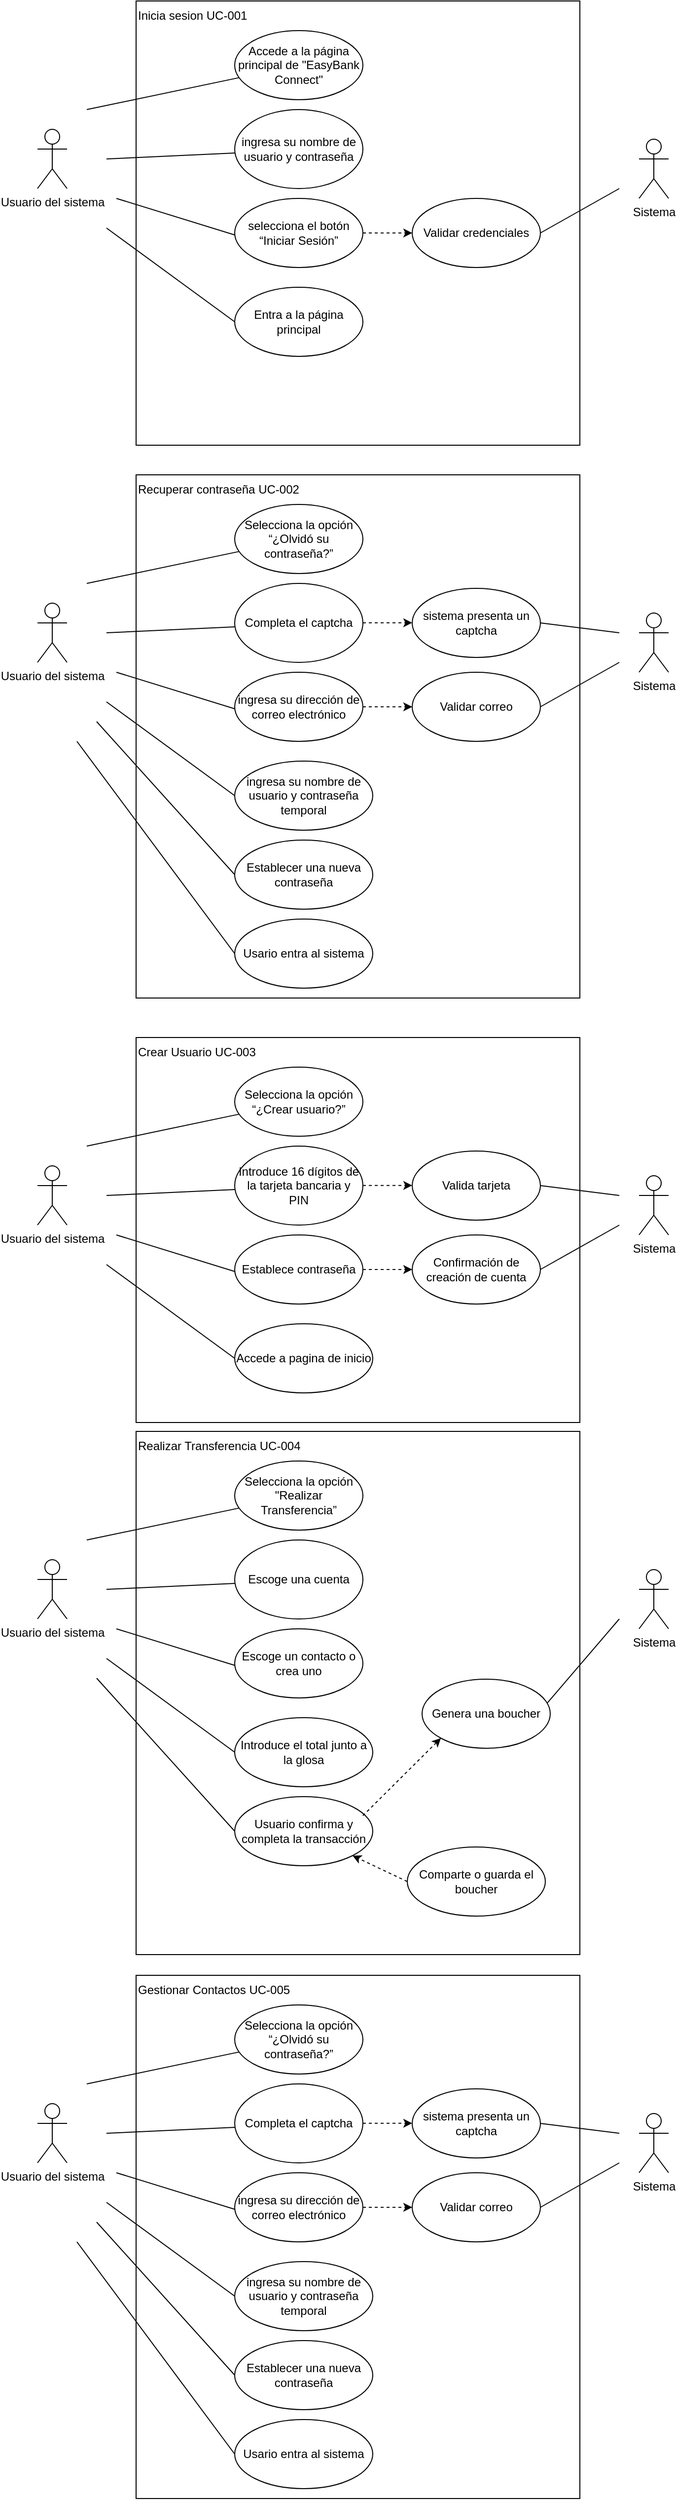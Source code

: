 <mxfile version="22.1.8" type="github">
  <diagram name="Página-1" id="gGJQhlzUZRJhvLzHdn19">
    <mxGraphModel dx="956" dy="611" grid="1" gridSize="10" guides="1" tooltips="1" connect="1" arrows="1" fold="1" page="1" pageScale="1" pageWidth="827" pageHeight="1169" math="0" shadow="0">
      <root>
        <mxCell id="0" />
        <mxCell id="1" parent="0" />
        <mxCell id="Xmn437RvW-CCdH2j-r-6-56" value="" style="rounded=0;whiteSpace=wrap;html=1;fillColor=none;" vertex="1" parent="1">
          <mxGeometry x="190" y="520" width="450" height="530" as="geometry" />
        </mxCell>
        <mxCell id="Xmn437RvW-CCdH2j-r-6-1" value="Usuario del sistema" style="shape=umlActor;verticalLabelPosition=bottom;verticalAlign=top;html=1;outlineConnect=0;" vertex="1" parent="1">
          <mxGeometry x="90" y="170" width="30" height="60" as="geometry" />
        </mxCell>
        <mxCell id="Xmn437RvW-CCdH2j-r-6-2" value="" style="whiteSpace=wrap;html=1;aspect=fixed;fillColor=none;" vertex="1" parent="1">
          <mxGeometry x="190" y="40" width="450" height="450" as="geometry" />
        </mxCell>
        <mxCell id="Xmn437RvW-CCdH2j-r-6-3" value="&lt;div align=&quot;left&quot;&gt;Inicia sesion UC-001&lt;/div&gt;" style="text;html=1;strokeColor=none;fillColor=none;align=left;verticalAlign=middle;whiteSpace=wrap;rounded=0;" vertex="1" parent="1">
          <mxGeometry x="190" y="40" width="150" height="30" as="geometry" />
        </mxCell>
        <mxCell id="Xmn437RvW-CCdH2j-r-6-15" style="rounded=0;orthogonalLoop=1;jettySize=auto;html=1;endArrow=none;endFill=0;" edge="1" parent="1" source="Xmn437RvW-CCdH2j-r-6-6">
          <mxGeometry relative="1" as="geometry">
            <mxPoint x="140" y="150" as="targetPoint" />
          </mxGeometry>
        </mxCell>
        <mxCell id="Xmn437RvW-CCdH2j-r-6-6" value="Accede a la página principal de &quot;EasyBank Connect&quot;" style="ellipse;whiteSpace=wrap;html=1;" vertex="1" parent="1">
          <mxGeometry x="290" y="70" width="130" height="70" as="geometry" />
        </mxCell>
        <mxCell id="Xmn437RvW-CCdH2j-r-6-7" value="ingresa su nombre de usuario y contraseña" style="ellipse;whiteSpace=wrap;html=1;" vertex="1" parent="1">
          <mxGeometry x="290" y="150" width="130" height="80" as="geometry" />
        </mxCell>
        <mxCell id="Xmn437RvW-CCdH2j-r-6-18" style="edgeStyle=orthogonalEdgeStyle;rounded=0;orthogonalLoop=1;jettySize=auto;html=1;entryX=0;entryY=0.5;entryDx=0;entryDy=0;dashed=1;" edge="1" parent="1" source="Xmn437RvW-CCdH2j-r-6-8" target="Xmn437RvW-CCdH2j-r-6-13">
          <mxGeometry relative="1" as="geometry" />
        </mxCell>
        <mxCell id="Xmn437RvW-CCdH2j-r-6-8" value="selecciona el botón “Iniciar Sesión”" style="ellipse;whiteSpace=wrap;html=1;" vertex="1" parent="1">
          <mxGeometry x="290" y="240" width="130" height="70" as="geometry" />
        </mxCell>
        <mxCell id="Xmn437RvW-CCdH2j-r-6-9" value="&lt;div&gt;Sistema&lt;/div&gt;" style="shape=umlActor;verticalLabelPosition=bottom;verticalAlign=top;html=1;outlineConnect=0;" vertex="1" parent="1">
          <mxGeometry x="700" y="180" width="30" height="60" as="geometry" />
        </mxCell>
        <mxCell id="Xmn437RvW-CCdH2j-r-6-19" style="rounded=0;orthogonalLoop=1;jettySize=auto;html=1;exitX=1;exitY=0.5;exitDx=0;exitDy=0;endArrow=none;endFill=0;" edge="1" parent="1" source="Xmn437RvW-CCdH2j-r-6-13">
          <mxGeometry relative="1" as="geometry">
            <mxPoint x="680" y="230" as="targetPoint" />
          </mxGeometry>
        </mxCell>
        <mxCell id="Xmn437RvW-CCdH2j-r-6-13" value="Validar credenciales" style="ellipse;whiteSpace=wrap;html=1;" vertex="1" parent="1">
          <mxGeometry x="470" y="240" width="130" height="70" as="geometry" />
        </mxCell>
        <mxCell id="Xmn437RvW-CCdH2j-r-6-14" value="Entra a la página principal" style="ellipse;whiteSpace=wrap;html=1;" vertex="1" parent="1">
          <mxGeometry x="290" y="330" width="130" height="70" as="geometry" />
        </mxCell>
        <mxCell id="Xmn437RvW-CCdH2j-r-6-16" style="rounded=0;orthogonalLoop=1;jettySize=auto;html=1;endArrow=none;endFill=0;" edge="1" parent="1">
          <mxGeometry relative="1" as="geometry">
            <mxPoint x="160" y="200" as="targetPoint" />
            <mxPoint x="290" y="194" as="sourcePoint" />
          </mxGeometry>
        </mxCell>
        <mxCell id="Xmn437RvW-CCdH2j-r-6-17" style="rounded=0;orthogonalLoop=1;jettySize=auto;html=1;endArrow=none;endFill=0;" edge="1" parent="1">
          <mxGeometry relative="1" as="geometry">
            <mxPoint x="170" y="240" as="targetPoint" />
            <mxPoint x="290" y="277" as="sourcePoint" />
          </mxGeometry>
        </mxCell>
        <mxCell id="Xmn437RvW-CCdH2j-r-6-20" style="rounded=0;orthogonalLoop=1;jettySize=auto;html=1;endArrow=none;endFill=0;exitX=0;exitY=0.5;exitDx=0;exitDy=0;" edge="1" parent="1" source="Xmn437RvW-CCdH2j-r-6-14">
          <mxGeometry relative="1" as="geometry">
            <mxPoint x="160" y="270" as="targetPoint" />
            <mxPoint x="300" y="287" as="sourcePoint" />
          </mxGeometry>
        </mxCell>
        <mxCell id="Xmn437RvW-CCdH2j-r-6-37" value="Usuario del sistema" style="shape=umlActor;verticalLabelPosition=bottom;verticalAlign=top;html=1;outlineConnect=0;" vertex="1" parent="1">
          <mxGeometry x="90" y="650" width="30" height="60" as="geometry" />
        </mxCell>
        <mxCell id="Xmn437RvW-CCdH2j-r-6-39" value="&lt;div align=&quot;left&quot;&gt;Recuperar contraseña UC-002&lt;/div&gt;" style="text;html=1;strokeColor=none;fillColor=none;align=left;verticalAlign=middle;whiteSpace=wrap;rounded=0;" vertex="1" parent="1">
          <mxGeometry x="190" y="520" width="260" height="30" as="geometry" />
        </mxCell>
        <mxCell id="Xmn437RvW-CCdH2j-r-6-40" style="rounded=0;orthogonalLoop=1;jettySize=auto;html=1;endArrow=none;endFill=0;" edge="1" parent="1" source="Xmn437RvW-CCdH2j-r-6-41">
          <mxGeometry relative="1" as="geometry">
            <mxPoint x="140" y="630" as="targetPoint" />
          </mxGeometry>
        </mxCell>
        <mxCell id="Xmn437RvW-CCdH2j-r-6-41" value="Selecciona la opción “¿Olvidó su contraseña?”" style="ellipse;whiteSpace=wrap;html=1;" vertex="1" parent="1">
          <mxGeometry x="290" y="550" width="130" height="70" as="geometry" />
        </mxCell>
        <mxCell id="Xmn437RvW-CCdH2j-r-6-42" value="Completa el captcha" style="ellipse;whiteSpace=wrap;html=1;" vertex="1" parent="1">
          <mxGeometry x="290" y="630" width="130" height="80" as="geometry" />
        </mxCell>
        <mxCell id="Xmn437RvW-CCdH2j-r-6-43" style="edgeStyle=orthogonalEdgeStyle;rounded=0;orthogonalLoop=1;jettySize=auto;html=1;entryX=0;entryY=0.5;entryDx=0;entryDy=0;dashed=1;" edge="1" parent="1" source="Xmn437RvW-CCdH2j-r-6-44" target="Xmn437RvW-CCdH2j-r-6-47">
          <mxGeometry relative="1" as="geometry" />
        </mxCell>
        <mxCell id="Xmn437RvW-CCdH2j-r-6-44" value="ingresa su dirección de correo electrónico" style="ellipse;whiteSpace=wrap;html=1;" vertex="1" parent="1">
          <mxGeometry x="290" y="720" width="130" height="70" as="geometry" />
        </mxCell>
        <mxCell id="Xmn437RvW-CCdH2j-r-6-45" value="&lt;div&gt;Sistema&lt;/div&gt;" style="shape=umlActor;verticalLabelPosition=bottom;verticalAlign=top;html=1;outlineConnect=0;" vertex="1" parent="1">
          <mxGeometry x="700" y="660" width="30" height="60" as="geometry" />
        </mxCell>
        <mxCell id="Xmn437RvW-CCdH2j-r-6-46" style="rounded=0;orthogonalLoop=1;jettySize=auto;html=1;exitX=1;exitY=0.5;exitDx=0;exitDy=0;endArrow=none;endFill=0;" edge="1" parent="1" source="Xmn437RvW-CCdH2j-r-6-47">
          <mxGeometry relative="1" as="geometry">
            <mxPoint x="680" y="710" as="targetPoint" />
          </mxGeometry>
        </mxCell>
        <mxCell id="Xmn437RvW-CCdH2j-r-6-47" value="Validar correo" style="ellipse;whiteSpace=wrap;html=1;" vertex="1" parent="1">
          <mxGeometry x="470" y="720" width="130" height="70" as="geometry" />
        </mxCell>
        <mxCell id="Xmn437RvW-CCdH2j-r-6-48" value=" ingresa su nombre de usuario y contraseña temporal" style="ellipse;whiteSpace=wrap;html=1;" vertex="1" parent="1">
          <mxGeometry x="290" y="810" width="140" height="70" as="geometry" />
        </mxCell>
        <mxCell id="Xmn437RvW-CCdH2j-r-6-49" style="rounded=0;orthogonalLoop=1;jettySize=auto;html=1;endArrow=none;endFill=0;" edge="1" parent="1">
          <mxGeometry relative="1" as="geometry">
            <mxPoint x="160" y="680" as="targetPoint" />
            <mxPoint x="290" y="674" as="sourcePoint" />
          </mxGeometry>
        </mxCell>
        <mxCell id="Xmn437RvW-CCdH2j-r-6-50" style="rounded=0;orthogonalLoop=1;jettySize=auto;html=1;endArrow=none;endFill=0;" edge="1" parent="1">
          <mxGeometry relative="1" as="geometry">
            <mxPoint x="170" y="720" as="targetPoint" />
            <mxPoint x="290" y="757" as="sourcePoint" />
          </mxGeometry>
        </mxCell>
        <mxCell id="Xmn437RvW-CCdH2j-r-6-51" style="rounded=0;orthogonalLoop=1;jettySize=auto;html=1;endArrow=none;endFill=0;exitX=0;exitY=0.5;exitDx=0;exitDy=0;" edge="1" parent="1" source="Xmn437RvW-CCdH2j-r-6-48">
          <mxGeometry relative="1" as="geometry">
            <mxPoint x="160" y="750" as="targetPoint" />
            <mxPoint x="300" y="767" as="sourcePoint" />
          </mxGeometry>
        </mxCell>
        <mxCell id="Xmn437RvW-CCdH2j-r-6-52" value="sistema presenta un captcha" style="ellipse;whiteSpace=wrap;html=1;" vertex="1" parent="1">
          <mxGeometry x="470" y="635" width="130" height="70" as="geometry" />
        </mxCell>
        <mxCell id="Xmn437RvW-CCdH2j-r-6-54" style="edgeStyle=orthogonalEdgeStyle;rounded=0;orthogonalLoop=1;jettySize=auto;html=1;entryX=0;entryY=0.5;entryDx=0;entryDy=0;dashed=1;" edge="1" parent="1">
          <mxGeometry relative="1" as="geometry">
            <mxPoint x="420" y="669.83" as="sourcePoint" />
            <mxPoint x="470" y="669.83" as="targetPoint" />
          </mxGeometry>
        </mxCell>
        <mxCell id="Xmn437RvW-CCdH2j-r-6-55" value="Establecer una nueva contraseña" style="ellipse;whiteSpace=wrap;html=1;" vertex="1" parent="1">
          <mxGeometry x="290" y="890" width="140" height="70" as="geometry" />
        </mxCell>
        <mxCell id="Xmn437RvW-CCdH2j-r-6-57" value="Usario entra al sistema" style="ellipse;whiteSpace=wrap;html=1;" vertex="1" parent="1">
          <mxGeometry x="290" y="970" width="140" height="70" as="geometry" />
        </mxCell>
        <mxCell id="Xmn437RvW-CCdH2j-r-6-58" style="rounded=0;orthogonalLoop=1;jettySize=auto;html=1;endArrow=none;endFill=0;exitX=0;exitY=0.5;exitDx=0;exitDy=0;" edge="1" parent="1">
          <mxGeometry relative="1" as="geometry">
            <mxPoint x="150" y="770" as="targetPoint" />
            <mxPoint x="290" y="925" as="sourcePoint" />
          </mxGeometry>
        </mxCell>
        <mxCell id="Xmn437RvW-CCdH2j-r-6-60" style="rounded=0;orthogonalLoop=1;jettySize=auto;html=1;endArrow=none;endFill=0;exitX=0;exitY=0.5;exitDx=0;exitDy=0;" edge="1" parent="1">
          <mxGeometry relative="1" as="geometry">
            <mxPoint x="130" y="790" as="targetPoint" />
            <mxPoint x="290" y="1005" as="sourcePoint" />
          </mxGeometry>
        </mxCell>
        <mxCell id="Xmn437RvW-CCdH2j-r-6-61" style="rounded=0;orthogonalLoop=1;jettySize=auto;html=1;exitX=1;exitY=0.5;exitDx=0;exitDy=0;endArrow=none;endFill=0;" edge="1" parent="1" source="Xmn437RvW-CCdH2j-r-6-52">
          <mxGeometry relative="1" as="geometry">
            <mxPoint x="680" y="680" as="targetPoint" />
            <mxPoint x="600" y="725" as="sourcePoint" />
          </mxGeometry>
        </mxCell>
        <mxCell id="Xmn437RvW-CCdH2j-r-6-62" value="" style="rounded=0;whiteSpace=wrap;html=1;fillColor=none;" vertex="1" parent="1">
          <mxGeometry x="190" y="1090" width="450" height="390" as="geometry" />
        </mxCell>
        <mxCell id="Xmn437RvW-CCdH2j-r-6-63" value="Usuario del sistema" style="shape=umlActor;verticalLabelPosition=bottom;verticalAlign=top;html=1;outlineConnect=0;" vertex="1" parent="1">
          <mxGeometry x="90" y="1220" width="30" height="60" as="geometry" />
        </mxCell>
        <mxCell id="Xmn437RvW-CCdH2j-r-6-64" value="&lt;div align=&quot;left&quot;&gt;Crear Usuario UC-003&lt;/div&gt;" style="text;html=1;strokeColor=none;fillColor=none;align=left;verticalAlign=middle;whiteSpace=wrap;rounded=0;" vertex="1" parent="1">
          <mxGeometry x="190" y="1090" width="260" height="30" as="geometry" />
        </mxCell>
        <mxCell id="Xmn437RvW-CCdH2j-r-6-65" style="rounded=0;orthogonalLoop=1;jettySize=auto;html=1;endArrow=none;endFill=0;" edge="1" source="Xmn437RvW-CCdH2j-r-6-66" parent="1">
          <mxGeometry relative="1" as="geometry">
            <mxPoint x="140" y="1200" as="targetPoint" />
          </mxGeometry>
        </mxCell>
        <mxCell id="Xmn437RvW-CCdH2j-r-6-66" value="Selecciona la opción “¿Crear usuario?”" style="ellipse;whiteSpace=wrap;html=1;" vertex="1" parent="1">
          <mxGeometry x="290" y="1120" width="130" height="70" as="geometry" />
        </mxCell>
        <mxCell id="Xmn437RvW-CCdH2j-r-6-67" value="&lt;div&gt;Introduce 16 dígitos de la tarjeta bancaria y PIN&lt;br&gt;&lt;/div&gt;" style="ellipse;whiteSpace=wrap;html=1;" vertex="1" parent="1">
          <mxGeometry x="290" y="1200" width="130" height="80" as="geometry" />
        </mxCell>
        <mxCell id="Xmn437RvW-CCdH2j-r-6-68" style="edgeStyle=orthogonalEdgeStyle;rounded=0;orthogonalLoop=1;jettySize=auto;html=1;entryX=0;entryY=0.5;entryDx=0;entryDy=0;dashed=1;" edge="1" source="Xmn437RvW-CCdH2j-r-6-69" target="Xmn437RvW-CCdH2j-r-6-72" parent="1">
          <mxGeometry relative="1" as="geometry" />
        </mxCell>
        <mxCell id="Xmn437RvW-CCdH2j-r-6-69" value="Establece contraseña" style="ellipse;whiteSpace=wrap;html=1;" vertex="1" parent="1">
          <mxGeometry x="290" y="1290" width="130" height="70" as="geometry" />
        </mxCell>
        <mxCell id="Xmn437RvW-CCdH2j-r-6-70" value="&lt;div&gt;Sistema&lt;/div&gt;" style="shape=umlActor;verticalLabelPosition=bottom;verticalAlign=top;html=1;outlineConnect=0;" vertex="1" parent="1">
          <mxGeometry x="700" y="1230" width="30" height="60" as="geometry" />
        </mxCell>
        <mxCell id="Xmn437RvW-CCdH2j-r-6-71" style="rounded=0;orthogonalLoop=1;jettySize=auto;html=1;exitX=1;exitY=0.5;exitDx=0;exitDy=0;endArrow=none;endFill=0;" edge="1" source="Xmn437RvW-CCdH2j-r-6-72" parent="1">
          <mxGeometry relative="1" as="geometry">
            <mxPoint x="680" y="1280" as="targetPoint" />
          </mxGeometry>
        </mxCell>
        <mxCell id="Xmn437RvW-CCdH2j-r-6-72" value="Confirmación de creación de cuenta" style="ellipse;whiteSpace=wrap;html=1;" vertex="1" parent="1">
          <mxGeometry x="470" y="1290" width="130" height="70" as="geometry" />
        </mxCell>
        <mxCell id="Xmn437RvW-CCdH2j-r-6-73" value="Accede a pagina de inicio" style="ellipse;whiteSpace=wrap;html=1;" vertex="1" parent="1">
          <mxGeometry x="290" y="1380" width="140" height="70" as="geometry" />
        </mxCell>
        <mxCell id="Xmn437RvW-CCdH2j-r-6-74" style="rounded=0;orthogonalLoop=1;jettySize=auto;html=1;endArrow=none;endFill=0;" edge="1" parent="1">
          <mxGeometry relative="1" as="geometry">
            <mxPoint x="160" y="1250" as="targetPoint" />
            <mxPoint x="290" y="1244" as="sourcePoint" />
          </mxGeometry>
        </mxCell>
        <mxCell id="Xmn437RvW-CCdH2j-r-6-75" style="rounded=0;orthogonalLoop=1;jettySize=auto;html=1;endArrow=none;endFill=0;" edge="1" parent="1">
          <mxGeometry relative="1" as="geometry">
            <mxPoint x="170" y="1290" as="targetPoint" />
            <mxPoint x="290" y="1327" as="sourcePoint" />
          </mxGeometry>
        </mxCell>
        <mxCell id="Xmn437RvW-CCdH2j-r-6-76" style="rounded=0;orthogonalLoop=1;jettySize=auto;html=1;endArrow=none;endFill=0;exitX=0;exitY=0.5;exitDx=0;exitDy=0;" edge="1" source="Xmn437RvW-CCdH2j-r-6-73" parent="1">
          <mxGeometry relative="1" as="geometry">
            <mxPoint x="160" y="1320" as="targetPoint" />
            <mxPoint x="300" y="1337" as="sourcePoint" />
          </mxGeometry>
        </mxCell>
        <mxCell id="Xmn437RvW-CCdH2j-r-6-77" value="Valida tarjeta" style="ellipse;whiteSpace=wrap;html=1;" vertex="1" parent="1">
          <mxGeometry x="470" y="1205" width="130" height="70" as="geometry" />
        </mxCell>
        <mxCell id="Xmn437RvW-CCdH2j-r-6-78" style="edgeStyle=orthogonalEdgeStyle;rounded=0;orthogonalLoop=1;jettySize=auto;html=1;entryX=0;entryY=0.5;entryDx=0;entryDy=0;dashed=1;" edge="1" parent="1">
          <mxGeometry relative="1" as="geometry">
            <mxPoint x="420" y="1239.83" as="sourcePoint" />
            <mxPoint x="470" y="1239.83" as="targetPoint" />
          </mxGeometry>
        </mxCell>
        <mxCell id="Xmn437RvW-CCdH2j-r-6-83" style="rounded=0;orthogonalLoop=1;jettySize=auto;html=1;exitX=1;exitY=0.5;exitDx=0;exitDy=0;endArrow=none;endFill=0;" edge="1" source="Xmn437RvW-CCdH2j-r-6-77" parent="1">
          <mxGeometry relative="1" as="geometry">
            <mxPoint x="680" y="1250" as="targetPoint" />
            <mxPoint x="600" y="1295" as="sourcePoint" />
          </mxGeometry>
        </mxCell>
        <mxCell id="Xmn437RvW-CCdH2j-r-6-84" value="" style="rounded=0;whiteSpace=wrap;html=1;fillColor=none;" vertex="1" parent="1">
          <mxGeometry x="190" y="1489" width="450" height="530" as="geometry" />
        </mxCell>
        <mxCell id="Xmn437RvW-CCdH2j-r-6-85" value="Usuario del sistema" style="shape=umlActor;verticalLabelPosition=bottom;verticalAlign=top;html=1;outlineConnect=0;" vertex="1" parent="1">
          <mxGeometry x="90" y="1619" width="30" height="60" as="geometry" />
        </mxCell>
        <mxCell id="Xmn437RvW-CCdH2j-r-6-86" value="&lt;div align=&quot;left&quot;&gt;Realizar Transferencia UC-004&lt;/div&gt;" style="text;html=1;strokeColor=none;fillColor=none;align=left;verticalAlign=middle;whiteSpace=wrap;rounded=0;" vertex="1" parent="1">
          <mxGeometry x="190" y="1489" width="260" height="30" as="geometry" />
        </mxCell>
        <mxCell id="Xmn437RvW-CCdH2j-r-6-87" style="rounded=0;orthogonalLoop=1;jettySize=auto;html=1;endArrow=none;endFill=0;" edge="1" source="Xmn437RvW-CCdH2j-r-6-88" parent="1">
          <mxGeometry relative="1" as="geometry">
            <mxPoint x="140" y="1599" as="targetPoint" />
          </mxGeometry>
        </mxCell>
        <mxCell id="Xmn437RvW-CCdH2j-r-6-88" value="Selecciona la opción &quot;Realizar Transferencia”" style="ellipse;whiteSpace=wrap;html=1;" vertex="1" parent="1">
          <mxGeometry x="290" y="1519" width="130" height="70" as="geometry" />
        </mxCell>
        <mxCell id="Xmn437RvW-CCdH2j-r-6-89" value="Escoge una cuenta" style="ellipse;whiteSpace=wrap;html=1;" vertex="1" parent="1">
          <mxGeometry x="290" y="1599" width="130" height="80" as="geometry" />
        </mxCell>
        <mxCell id="Xmn437RvW-CCdH2j-r-6-91" value="Escoge un contacto o crea uno " style="ellipse;whiteSpace=wrap;html=1;" vertex="1" parent="1">
          <mxGeometry x="290" y="1689" width="130" height="70" as="geometry" />
        </mxCell>
        <mxCell id="Xmn437RvW-CCdH2j-r-6-92" value="&lt;div&gt;Sistema&lt;/div&gt;" style="shape=umlActor;verticalLabelPosition=bottom;verticalAlign=top;html=1;outlineConnect=0;" vertex="1" parent="1">
          <mxGeometry x="700" y="1629" width="30" height="60" as="geometry" />
        </mxCell>
        <mxCell id="Xmn437RvW-CCdH2j-r-6-93" style="rounded=0;orthogonalLoop=1;jettySize=auto;html=1;exitX=0.965;exitY=0.37;exitDx=0;exitDy=0;endArrow=none;endFill=0;exitPerimeter=0;" edge="1" source="Xmn437RvW-CCdH2j-r-6-106" parent="1">
          <mxGeometry relative="1" as="geometry">
            <mxPoint x="680" y="1679" as="targetPoint" />
            <mxPoint x="600" y="1724" as="sourcePoint" />
          </mxGeometry>
        </mxCell>
        <mxCell id="Xmn437RvW-CCdH2j-r-6-95" value="Introduce el total junto a la glosa" style="ellipse;whiteSpace=wrap;html=1;" vertex="1" parent="1">
          <mxGeometry x="290" y="1779" width="140" height="70" as="geometry" />
        </mxCell>
        <mxCell id="Xmn437RvW-CCdH2j-r-6-96" style="rounded=0;orthogonalLoop=1;jettySize=auto;html=1;endArrow=none;endFill=0;" edge="1" parent="1">
          <mxGeometry relative="1" as="geometry">
            <mxPoint x="160" y="1649" as="targetPoint" />
            <mxPoint x="290" y="1643" as="sourcePoint" />
          </mxGeometry>
        </mxCell>
        <mxCell id="Xmn437RvW-CCdH2j-r-6-97" style="rounded=0;orthogonalLoop=1;jettySize=auto;html=1;endArrow=none;endFill=0;" edge="1" parent="1">
          <mxGeometry relative="1" as="geometry">
            <mxPoint x="170" y="1689" as="targetPoint" />
            <mxPoint x="290" y="1726" as="sourcePoint" />
          </mxGeometry>
        </mxCell>
        <mxCell id="Xmn437RvW-CCdH2j-r-6-98" style="rounded=0;orthogonalLoop=1;jettySize=auto;html=1;endArrow=none;endFill=0;exitX=0;exitY=0.5;exitDx=0;exitDy=0;" edge="1" source="Xmn437RvW-CCdH2j-r-6-95" parent="1">
          <mxGeometry relative="1" as="geometry">
            <mxPoint x="160" y="1719" as="targetPoint" />
            <mxPoint x="300" y="1736" as="sourcePoint" />
          </mxGeometry>
        </mxCell>
        <mxCell id="Xmn437RvW-CCdH2j-r-6-101" value="Usuario confirma y completa la transacción" style="ellipse;whiteSpace=wrap;html=1;" vertex="1" parent="1">
          <mxGeometry x="290" y="1859" width="140" height="70" as="geometry" />
        </mxCell>
        <mxCell id="Xmn437RvW-CCdH2j-r-6-102" style="rounded=0;orthogonalLoop=1;jettySize=auto;html=1;endArrow=none;endFill=0;exitX=0;exitY=0.5;exitDx=0;exitDy=0;" edge="1" parent="1">
          <mxGeometry relative="1" as="geometry">
            <mxPoint x="150" y="1739" as="targetPoint" />
            <mxPoint x="290" y="1894" as="sourcePoint" />
          </mxGeometry>
        </mxCell>
        <mxCell id="Xmn437RvW-CCdH2j-r-6-105" value="Comparte o guarda el boucher" style="ellipse;whiteSpace=wrap;html=1;" vertex="1" parent="1">
          <mxGeometry x="465" y="1910" width="140" height="70" as="geometry" />
        </mxCell>
        <mxCell id="Xmn437RvW-CCdH2j-r-6-106" value="Genera una boucher" style="ellipse;whiteSpace=wrap;html=1;" vertex="1" parent="1">
          <mxGeometry x="480" y="1740" width="130" height="70" as="geometry" />
        </mxCell>
        <mxCell id="Xmn437RvW-CCdH2j-r-6-107" style="rounded=0;orthogonalLoop=1;jettySize=auto;html=1;entryX=0;entryY=1;entryDx=0;entryDy=0;dashed=1;exitX=0.928;exitY=0.276;exitDx=0;exitDy=0;exitPerimeter=0;" edge="1" parent="1" source="Xmn437RvW-CCdH2j-r-6-101" target="Xmn437RvW-CCdH2j-r-6-106">
          <mxGeometry relative="1" as="geometry">
            <mxPoint x="460" y="1575" as="sourcePoint" />
            <mxPoint x="510" y="1575" as="targetPoint" />
          </mxGeometry>
        </mxCell>
        <mxCell id="Xmn437RvW-CCdH2j-r-6-109" style="rounded=0;orthogonalLoop=1;jettySize=auto;html=1;dashed=1;exitX=0;exitY=0.5;exitDx=0;exitDy=0;entryX=1;entryY=1;entryDx=0;entryDy=0;" edge="1" parent="1" source="Xmn437RvW-CCdH2j-r-6-105" target="Xmn437RvW-CCdH2j-r-6-101">
          <mxGeometry relative="1" as="geometry">
            <mxPoint x="430" y="1938" as="sourcePoint" />
            <mxPoint x="435.685" y="2079" as="targetPoint" />
          </mxGeometry>
        </mxCell>
        <mxCell id="Xmn437RvW-CCdH2j-r-6-111" value="" style="rounded=0;whiteSpace=wrap;html=1;fillColor=none;" vertex="1" parent="1">
          <mxGeometry x="190" y="2040" width="450" height="530" as="geometry" />
        </mxCell>
        <mxCell id="Xmn437RvW-CCdH2j-r-6-112" value="Usuario del sistema" style="shape=umlActor;verticalLabelPosition=bottom;verticalAlign=top;html=1;outlineConnect=0;" vertex="1" parent="1">
          <mxGeometry x="90" y="2170" width="30" height="60" as="geometry" />
        </mxCell>
        <mxCell id="Xmn437RvW-CCdH2j-r-6-113" value="Gestionar Contactos UC-005" style="text;html=1;strokeColor=none;fillColor=none;align=left;verticalAlign=middle;whiteSpace=wrap;rounded=0;" vertex="1" parent="1">
          <mxGeometry x="190" y="2040" width="260" height="30" as="geometry" />
        </mxCell>
        <mxCell id="Xmn437RvW-CCdH2j-r-6-114" style="rounded=0;orthogonalLoop=1;jettySize=auto;html=1;endArrow=none;endFill=0;" edge="1" parent="1" source="Xmn437RvW-CCdH2j-r-6-115">
          <mxGeometry relative="1" as="geometry">
            <mxPoint x="140" y="2150" as="targetPoint" />
          </mxGeometry>
        </mxCell>
        <mxCell id="Xmn437RvW-CCdH2j-r-6-115" value="Selecciona la opción “¿Olvidó su contraseña?”" style="ellipse;whiteSpace=wrap;html=1;" vertex="1" parent="1">
          <mxGeometry x="290" y="2070" width="130" height="70" as="geometry" />
        </mxCell>
        <mxCell id="Xmn437RvW-CCdH2j-r-6-116" value="Completa el captcha" style="ellipse;whiteSpace=wrap;html=1;" vertex="1" parent="1">
          <mxGeometry x="290" y="2150" width="130" height="80" as="geometry" />
        </mxCell>
        <mxCell id="Xmn437RvW-CCdH2j-r-6-117" style="edgeStyle=orthogonalEdgeStyle;rounded=0;orthogonalLoop=1;jettySize=auto;html=1;entryX=0;entryY=0.5;entryDx=0;entryDy=0;dashed=1;" edge="1" parent="1" source="Xmn437RvW-CCdH2j-r-6-118" target="Xmn437RvW-CCdH2j-r-6-121">
          <mxGeometry relative="1" as="geometry" />
        </mxCell>
        <mxCell id="Xmn437RvW-CCdH2j-r-6-118" value="ingresa su dirección de correo electrónico" style="ellipse;whiteSpace=wrap;html=1;" vertex="1" parent="1">
          <mxGeometry x="290" y="2240" width="130" height="70" as="geometry" />
        </mxCell>
        <mxCell id="Xmn437RvW-CCdH2j-r-6-119" value="&lt;div&gt;Sistema&lt;/div&gt;" style="shape=umlActor;verticalLabelPosition=bottom;verticalAlign=top;html=1;outlineConnect=0;" vertex="1" parent="1">
          <mxGeometry x="700" y="2180" width="30" height="60" as="geometry" />
        </mxCell>
        <mxCell id="Xmn437RvW-CCdH2j-r-6-120" style="rounded=0;orthogonalLoop=1;jettySize=auto;html=1;exitX=1;exitY=0.5;exitDx=0;exitDy=0;endArrow=none;endFill=0;" edge="1" parent="1" source="Xmn437RvW-CCdH2j-r-6-121">
          <mxGeometry relative="1" as="geometry">
            <mxPoint x="680" y="2230" as="targetPoint" />
          </mxGeometry>
        </mxCell>
        <mxCell id="Xmn437RvW-CCdH2j-r-6-121" value="Validar correo" style="ellipse;whiteSpace=wrap;html=1;" vertex="1" parent="1">
          <mxGeometry x="470" y="2240" width="130" height="70" as="geometry" />
        </mxCell>
        <mxCell id="Xmn437RvW-CCdH2j-r-6-122" value=" ingresa su nombre de usuario y contraseña temporal" style="ellipse;whiteSpace=wrap;html=1;" vertex="1" parent="1">
          <mxGeometry x="290" y="2330" width="140" height="70" as="geometry" />
        </mxCell>
        <mxCell id="Xmn437RvW-CCdH2j-r-6-123" style="rounded=0;orthogonalLoop=1;jettySize=auto;html=1;endArrow=none;endFill=0;" edge="1" parent="1">
          <mxGeometry relative="1" as="geometry">
            <mxPoint x="160" y="2200" as="targetPoint" />
            <mxPoint x="290" y="2194" as="sourcePoint" />
          </mxGeometry>
        </mxCell>
        <mxCell id="Xmn437RvW-CCdH2j-r-6-124" style="rounded=0;orthogonalLoop=1;jettySize=auto;html=1;endArrow=none;endFill=0;" edge="1" parent="1">
          <mxGeometry relative="1" as="geometry">
            <mxPoint x="170" y="2240" as="targetPoint" />
            <mxPoint x="290" y="2277" as="sourcePoint" />
          </mxGeometry>
        </mxCell>
        <mxCell id="Xmn437RvW-CCdH2j-r-6-125" style="rounded=0;orthogonalLoop=1;jettySize=auto;html=1;endArrow=none;endFill=0;exitX=0;exitY=0.5;exitDx=0;exitDy=0;" edge="1" parent="1" source="Xmn437RvW-CCdH2j-r-6-122">
          <mxGeometry relative="1" as="geometry">
            <mxPoint x="160" y="2270" as="targetPoint" />
            <mxPoint x="300" y="2287" as="sourcePoint" />
          </mxGeometry>
        </mxCell>
        <mxCell id="Xmn437RvW-CCdH2j-r-6-126" value="sistema presenta un captcha" style="ellipse;whiteSpace=wrap;html=1;" vertex="1" parent="1">
          <mxGeometry x="470" y="2155" width="130" height="70" as="geometry" />
        </mxCell>
        <mxCell id="Xmn437RvW-CCdH2j-r-6-127" style="edgeStyle=orthogonalEdgeStyle;rounded=0;orthogonalLoop=1;jettySize=auto;html=1;entryX=0;entryY=0.5;entryDx=0;entryDy=0;dashed=1;" edge="1" parent="1">
          <mxGeometry relative="1" as="geometry">
            <mxPoint x="420" y="2189.83" as="sourcePoint" />
            <mxPoint x="470" y="2189.83" as="targetPoint" />
          </mxGeometry>
        </mxCell>
        <mxCell id="Xmn437RvW-CCdH2j-r-6-128" value="Establecer una nueva contraseña" style="ellipse;whiteSpace=wrap;html=1;" vertex="1" parent="1">
          <mxGeometry x="290" y="2410" width="140" height="70" as="geometry" />
        </mxCell>
        <mxCell id="Xmn437RvW-CCdH2j-r-6-129" value="Usario entra al sistema" style="ellipse;whiteSpace=wrap;html=1;" vertex="1" parent="1">
          <mxGeometry x="290" y="2490" width="140" height="70" as="geometry" />
        </mxCell>
        <mxCell id="Xmn437RvW-CCdH2j-r-6-130" style="rounded=0;orthogonalLoop=1;jettySize=auto;html=1;endArrow=none;endFill=0;exitX=0;exitY=0.5;exitDx=0;exitDy=0;" edge="1" parent="1">
          <mxGeometry relative="1" as="geometry">
            <mxPoint x="150" y="2290" as="targetPoint" />
            <mxPoint x="290" y="2445" as="sourcePoint" />
          </mxGeometry>
        </mxCell>
        <mxCell id="Xmn437RvW-CCdH2j-r-6-131" style="rounded=0;orthogonalLoop=1;jettySize=auto;html=1;endArrow=none;endFill=0;exitX=0;exitY=0.5;exitDx=0;exitDy=0;" edge="1" parent="1">
          <mxGeometry relative="1" as="geometry">
            <mxPoint x="130" y="2310" as="targetPoint" />
            <mxPoint x="290" y="2525" as="sourcePoint" />
          </mxGeometry>
        </mxCell>
        <mxCell id="Xmn437RvW-CCdH2j-r-6-132" style="rounded=0;orthogonalLoop=1;jettySize=auto;html=1;exitX=1;exitY=0.5;exitDx=0;exitDy=0;endArrow=none;endFill=0;" edge="1" parent="1" source="Xmn437RvW-CCdH2j-r-6-126">
          <mxGeometry relative="1" as="geometry">
            <mxPoint x="680" y="2200" as="targetPoint" />
            <mxPoint x="600" y="2245" as="sourcePoint" />
          </mxGeometry>
        </mxCell>
      </root>
    </mxGraphModel>
  </diagram>
</mxfile>
